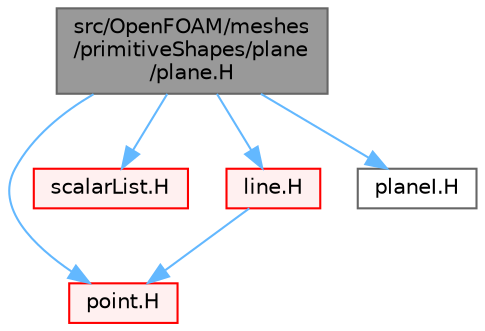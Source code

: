 digraph "src/OpenFOAM/meshes/primitiveShapes/plane/plane.H"
{
 // LATEX_PDF_SIZE
  bgcolor="transparent";
  edge [fontname=Helvetica,fontsize=10,labelfontname=Helvetica,labelfontsize=10];
  node [fontname=Helvetica,fontsize=10,shape=box,height=0.2,width=0.4];
  Node1 [id="Node000001",label="src/OpenFOAM/meshes\l/primitiveShapes/plane\l/plane.H",height=0.2,width=0.4,color="gray40", fillcolor="grey60", style="filled", fontcolor="black",tooltip=" "];
  Node1 -> Node2 [id="edge1_Node000001_Node000002",color="steelblue1",style="solid",tooltip=" "];
  Node2 [id="Node000002",label="point.H",height=0.2,width=0.4,color="red", fillcolor="#FFF0F0", style="filled",URL="$point_8H.html",tooltip=" "];
  Node1 -> Node80 [id="edge2_Node000001_Node000080",color="steelblue1",style="solid",tooltip=" "];
  Node80 [id="Node000080",label="scalarList.H",height=0.2,width=0.4,color="red", fillcolor="#FFF0F0", style="filled",URL="$scalarList_8H.html",tooltip=" "];
  Node1 -> Node109 [id="edge3_Node000001_Node000109",color="steelblue1",style="solid",tooltip=" "];
  Node109 [id="Node000109",label="line.H",height=0.2,width=0.4,color="red", fillcolor="#FFF0F0", style="filled",URL="$line_8H.html",tooltip=" "];
  Node109 -> Node2 [id="edge4_Node000109_Node000002",color="steelblue1",style="solid",tooltip=" "];
  Node1 -> Node139 [id="edge5_Node000001_Node000139",color="steelblue1",style="solid",tooltip=" "];
  Node139 [id="Node000139",label="planeI.H",height=0.2,width=0.4,color="grey40", fillcolor="white", style="filled",URL="$planeI_8H.html",tooltip=" "];
}
